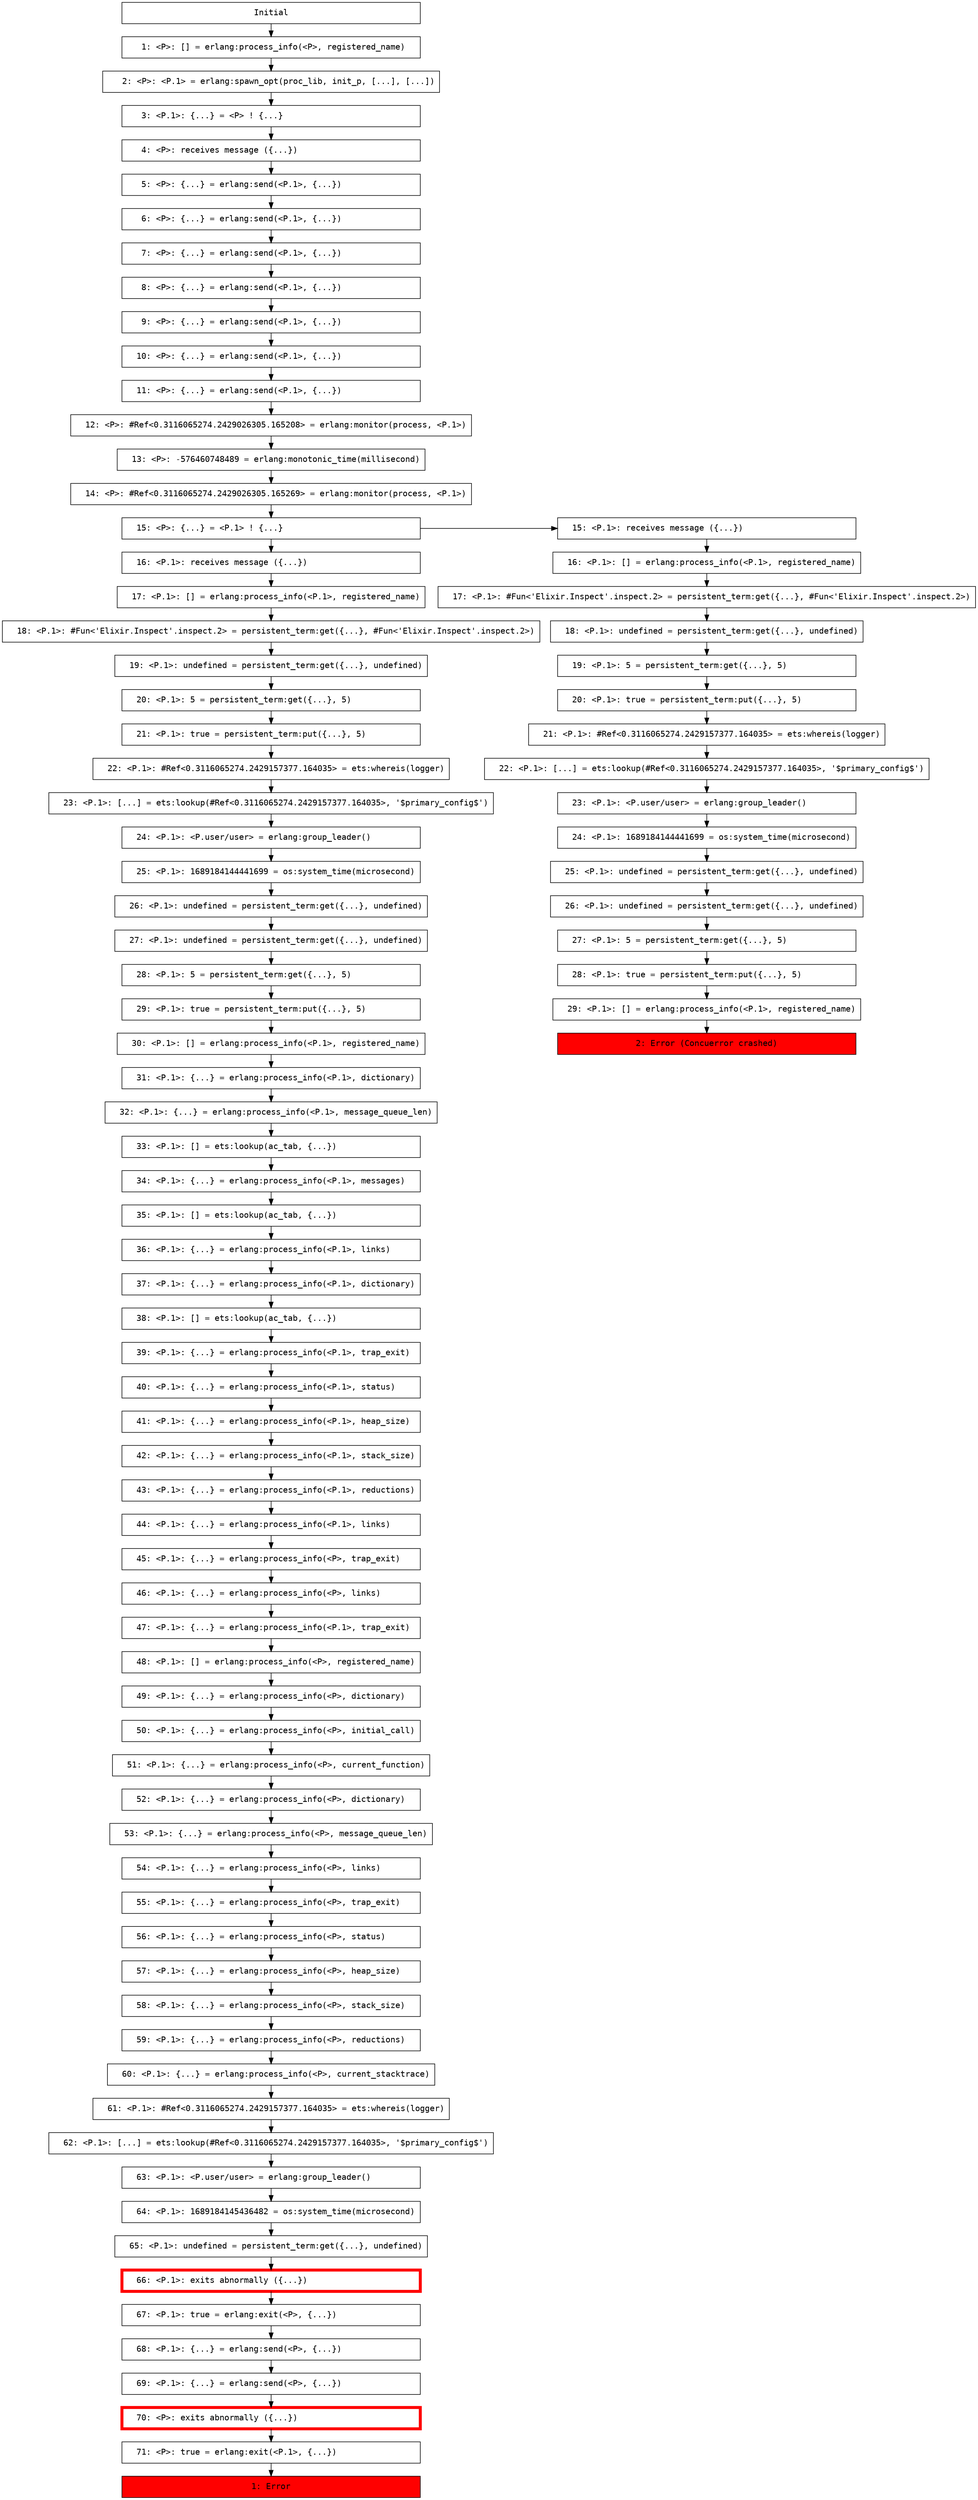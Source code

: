 digraph {
  graph [ranksep=0.3]
  node [shape=box,width=7,fontname=Monospace]
  "init" [label="Initial"];
  subgraph interleaving_1 {
    "{1,1}" [label="   1: <P>: [] = erlang:process_info(<P>, registered_name)\l"];
    "init" -> "{1,1}" [weight=1000];
    "{1,2}" [label="   2: <P>: <P.1> = erlang:spawn_opt(proc_lib, init_p, [...], [...])\l"];
    "{1,1}" -> "{1,2}" [weight=1000];
    "{1,3}" [label="   3: <P.1>: {...} = <P> ! {...}\l"];
    "{1,2}" -> "{1,3}" [weight=1000];
    "{1,4}" [label="   4: <P>: receives message ({...})\l"];
    "{1,3}" -> "{1,4}" [weight=1000];
    "{1,5}" [label="   5: <P>: {...} = erlang:send(<P.1>, {...})\l"];
    "{1,4}" -> "{1,5}" [weight=1000];
    "{1,6}" [label="   6: <P>: {...} = erlang:send(<P.1>, {...})\l"];
    "{1,5}" -> "{1,6}" [weight=1000];
    "{1,7}" [label="   7: <P>: {...} = erlang:send(<P.1>, {...})\l"];
    "{1,6}" -> "{1,7}" [weight=1000];
    "{1,8}" [label="   8: <P>: {...} = erlang:send(<P.1>, {...})\l"];
    "{1,7}" -> "{1,8}" [weight=1000];
    "{1,9}" [label="   9: <P>: {...} = erlang:send(<P.1>, {...})\l"];
    "{1,8}" -> "{1,9}" [weight=1000];
    "{1,10}" [label="  10: <P>: {...} = erlang:send(<P.1>, {...})\l"];
    "{1,9}" -> "{1,10}" [weight=1000];
    "{1,11}" [label="  11: <P>: {...} = erlang:send(<P.1>, {...})\l"];
    "{1,10}" -> "{1,11}" [weight=1000];
    "{1,12}" [label="  12: <P>: #Ref<0.3116065274.2429026305.165208> = erlang:monitor(process, <P.1>)\l"];
    "{1,11}" -> "{1,12}" [weight=1000];
    "{1,13}" [label="  13: <P>: -576460748489 = erlang:monotonic_time(millisecond)\l"];
    "{1,12}" -> "{1,13}" [weight=1000];
    "{1,14}" [label="  14: <P>: #Ref<0.3116065274.2429026305.165269> = erlang:monitor(process, <P.1>)\l"];
    "{1,13}" -> "{1,14}" [weight=1000];
    "{1,15}" [label="  15: <P>: {...} = <P.1> ! {...}\l"];
    "{1,14}" -> "{1,15}" [weight=1000];
    "{1,16}" [label="  16: <P.1>: receives message ({...})\l"];
    "{1,15}" -> "{1,16}" [weight=1000];
    "{1,17}" [label="  17: <P.1>: [] = erlang:process_info(<P.1>, registered_name)\l"];
    "{1,16}" -> "{1,17}" [weight=1000];
    "{1,18}" [label="  18: <P.1>: #Fun<'Elixir.Inspect'.inspect.2> = persistent_term:get({...}, #Fun<'Elixir.Inspect'.inspect.2>)\l"];
    "{1,17}" -> "{1,18}" [weight=1000];
    "{1,19}" [label="  19: <P.1>: undefined = persistent_term:get({...}, undefined)\l"];
    "{1,18}" -> "{1,19}" [weight=1000];
    "{1,20}" [label="  20: <P.1>: 5 = persistent_term:get({...}, 5)\l"];
    "{1,19}" -> "{1,20}" [weight=1000];
    "{1,21}" [label="  21: <P.1>: true = persistent_term:put({...}, 5)\l"];
    "{1,20}" -> "{1,21}" [weight=1000];
    "{1,22}" [label="  22: <P.1>: #Ref<0.3116065274.2429157377.164035> = ets:whereis(logger)\l"];
    "{1,21}" -> "{1,22}" [weight=1000];
    "{1,23}" [label="  23: <P.1>: [...] = ets:lookup(#Ref<0.3116065274.2429157377.164035>, '$primary_config$')\l"];
    "{1,22}" -> "{1,23}" [weight=1000];
    "{1,24}" [label="  24: <P.1>: <P.user/user> = erlang:group_leader()\l"];
    "{1,23}" -> "{1,24}" [weight=1000];
    "{1,25}" [label="  25: <P.1>: 1689184144441699 = os:system_time(microsecond)\l"];
    "{1,24}" -> "{1,25}" [weight=1000];
    "{1,26}" [label="  26: <P.1>: undefined = persistent_term:get({...}, undefined)\l"];
    "{1,25}" -> "{1,26}" [weight=1000];
    "{1,27}" [label="  27: <P.1>: undefined = persistent_term:get({...}, undefined)\l"];
    "{1,26}" -> "{1,27}" [weight=1000];
    "{1,28}" [label="  28: <P.1>: 5 = persistent_term:get({...}, 5)\l"];
    "{1,27}" -> "{1,28}" [weight=1000];
    "{1,29}" [label="  29: <P.1>: true = persistent_term:put({...}, 5)\l"];
    "{1,28}" -> "{1,29}" [weight=1000];
    "{1,30}" [label="  30: <P.1>: [] = erlang:process_info(<P.1>, registered_name)\l"];
    "{1,29}" -> "{1,30}" [weight=1000];
    "{1,31}" [label="  31: <P.1>: {...} = erlang:process_info(<P.1>, dictionary)\l"];
    "{1,30}" -> "{1,31}" [weight=1000];
    "{1,32}" [label="  32: <P.1>: {...} = erlang:process_info(<P.1>, message_queue_len)\l"];
    "{1,31}" -> "{1,32}" [weight=1000];
    "{1,33}" [label="  33: <P.1>: [] = ets:lookup(ac_tab, {...})\l"];
    "{1,32}" -> "{1,33}" [weight=1000];
    "{1,34}" [label="  34: <P.1>: {...} = erlang:process_info(<P.1>, messages)\l"];
    "{1,33}" -> "{1,34}" [weight=1000];
    "{1,35}" [label="  35: <P.1>: [] = ets:lookup(ac_tab, {...})\l"];
    "{1,34}" -> "{1,35}" [weight=1000];
    "{1,36}" [label="  36: <P.1>: {...} = erlang:process_info(<P.1>, links)\l"];
    "{1,35}" -> "{1,36}" [weight=1000];
    "{1,37}" [label="  37: <P.1>: {...} = erlang:process_info(<P.1>, dictionary)\l"];
    "{1,36}" -> "{1,37}" [weight=1000];
    "{1,38}" [label="  38: <P.1>: [] = ets:lookup(ac_tab, {...})\l"];
    "{1,37}" -> "{1,38}" [weight=1000];
    "{1,39}" [label="  39: <P.1>: {...} = erlang:process_info(<P.1>, trap_exit)\l"];
    "{1,38}" -> "{1,39}" [weight=1000];
    "{1,40}" [label="  40: <P.1>: {...} = erlang:process_info(<P.1>, status)\l"];
    "{1,39}" -> "{1,40}" [weight=1000];
    "{1,41}" [label="  41: <P.1>: {...} = erlang:process_info(<P.1>, heap_size)\l"];
    "{1,40}" -> "{1,41}" [weight=1000];
    "{1,42}" [label="  42: <P.1>: {...} = erlang:process_info(<P.1>, stack_size)\l"];
    "{1,41}" -> "{1,42}" [weight=1000];
    "{1,43}" [label="  43: <P.1>: {...} = erlang:process_info(<P.1>, reductions)\l"];
    "{1,42}" -> "{1,43}" [weight=1000];
    "{1,44}" [label="  44: <P.1>: {...} = erlang:process_info(<P.1>, links)\l"];
    "{1,43}" -> "{1,44}" [weight=1000];
    "{1,45}" [label="  45: <P.1>: {...} = erlang:process_info(<P>, trap_exit)\l"];
    "{1,44}" -> "{1,45}" [weight=1000];
    "{1,46}" [label="  46: <P.1>: {...} = erlang:process_info(<P>, links)\l"];
    "{1,45}" -> "{1,46}" [weight=1000];
    "{1,47}" [label="  47: <P.1>: {...} = erlang:process_info(<P.1>, trap_exit)\l"];
    "{1,46}" -> "{1,47}" [weight=1000];
    "{1,48}" [label="  48: <P.1>: [] = erlang:process_info(<P>, registered_name)\l"];
    "{1,47}" -> "{1,48}" [weight=1000];
    "{1,49}" [label="  49: <P.1>: {...} = erlang:process_info(<P>, dictionary)\l"];
    "{1,48}" -> "{1,49}" [weight=1000];
    "{1,50}" [label="  50: <P.1>: {...} = erlang:process_info(<P>, initial_call)\l"];
    "{1,49}" -> "{1,50}" [weight=1000];
    "{1,51}" [label="  51: <P.1>: {...} = erlang:process_info(<P>, current_function)\l"];
    "{1,50}" -> "{1,51}" [weight=1000];
    "{1,52}" [label="  52: <P.1>: {...} = erlang:process_info(<P>, dictionary)\l"];
    "{1,51}" -> "{1,52}" [weight=1000];
    "{1,53}" [label="  53: <P.1>: {...} = erlang:process_info(<P>, message_queue_len)\l"];
    "{1,52}" -> "{1,53}" [weight=1000];
    "{1,54}" [label="  54: <P.1>: {...} = erlang:process_info(<P>, links)\l"];
    "{1,53}" -> "{1,54}" [weight=1000];
    "{1,55}" [label="  55: <P.1>: {...} = erlang:process_info(<P>, trap_exit)\l"];
    "{1,54}" -> "{1,55}" [weight=1000];
    "{1,56}" [label="  56: <P.1>: {...} = erlang:process_info(<P>, status)\l"];
    "{1,55}" -> "{1,56}" [weight=1000];
    "{1,57}" [label="  57: <P.1>: {...} = erlang:process_info(<P>, heap_size)\l"];
    "{1,56}" -> "{1,57}" [weight=1000];
    "{1,58}" [label="  58: <P.1>: {...} = erlang:process_info(<P>, stack_size)\l"];
    "{1,57}" -> "{1,58}" [weight=1000];
    "{1,59}" [label="  59: <P.1>: {...} = erlang:process_info(<P>, reductions)\l"];
    "{1,58}" -> "{1,59}" [weight=1000];
    "{1,60}" [label="  60: <P.1>: {...} = erlang:process_info(<P>, current_stacktrace)\l"];
    "{1,59}" -> "{1,60}" [weight=1000];
    "{1,61}" [label="  61: <P.1>: #Ref<0.3116065274.2429157377.164035> = ets:whereis(logger)\l"];
    "{1,60}" -> "{1,61}" [weight=1000];
    "{1,62}" [label="  62: <P.1>: [...] = ets:lookup(#Ref<0.3116065274.2429157377.164035>, '$primary_config$')\l"];
    "{1,61}" -> "{1,62}" [weight=1000];
    "{1,63}" [label="  63: <P.1>: <P.user/user> = erlang:group_leader()\l"];
    "{1,62}" -> "{1,63}" [weight=1000];
    "{1,64}" [label="  64: <P.1>: 1689184145436482 = os:system_time(microsecond)\l"];
    "{1,63}" -> "{1,64}" [weight=1000];
    "{1,65}" [label="  65: <P.1>: undefined = persistent_term:get({...}, undefined)\l"];
    "{1,64}" -> "{1,65}" [weight=1000];
    "{1,66}" [label="  66: <P.1>: exits abnormally ({...})\l",color=red,penwidth=5];
    "{1,65}" -> "{1,66}" [weight=1000];
    "{1,67}" [label="  67: <P.1>: true = erlang:exit(<P>, {...})\l"];
    "{1,66}" -> "{1,67}" [weight=1000];
    "{1,68}" [label="  68: <P.1>: {...} = erlang:send(<P>, {...})\l"];
    "{1,67}" -> "{1,68}" [weight=1000];
    "{1,69}" [label="  69: <P.1>: {...} = erlang:send(<P>, {...})\l"];
    "{1,68}" -> "{1,69}" [weight=1000];
    "{1,70}" [label="  70: <P>: exits abnormally ({...})\l",color=red,penwidth=5];
    "{1,69}" -> "{1,70}" [weight=1000];
    "{1,71}" [label="  71: <P>: true = erlang:exit(<P.1>, {...})\l"];
    "{1,70}" -> "{1,71}" [weight=1000];
    "{1,final}" [label="1: Error",style=filled,fillcolor=red];
    "{1,71}" -> "{1,final}" [weight=1000];
  }
  subgraph interleaving_2 {
    "{2,15}" [label="  15: <P.1>: receives message ({...})\l"];
    "{1,14}" -> "{2,15}" [style=invis,weight=1];
    "{1,15}" -> "{2,15}" [constraint=false];
    "{2,16}" [label="  16: <P.1>: [] = erlang:process_info(<P.1>, registered_name)\l"];
    "{2,15}" -> "{2,16}" [weight=1000];
    "{2,17}" [label="  17: <P.1>: #Fun<'Elixir.Inspect'.inspect.2> = persistent_term:get({...}, #Fun<'Elixir.Inspect'.inspect.2>)\l"];
    "{2,16}" -> "{2,17}" [weight=1000];
    "{2,18}" [label="  18: <P.1>: undefined = persistent_term:get({...}, undefined)\l"];
    "{2,17}" -> "{2,18}" [weight=1000];
    "{2,19}" [label="  19: <P.1>: 5 = persistent_term:get({...}, 5)\l"];
    "{2,18}" -> "{2,19}" [weight=1000];
    "{2,20}" [label="  20: <P.1>: true = persistent_term:put({...}, 5)\l"];
    "{2,19}" -> "{2,20}" [weight=1000];
    "{2,21}" [label="  21: <P.1>: #Ref<0.3116065274.2429157377.164035> = ets:whereis(logger)\l"];
    "{2,20}" -> "{2,21}" [weight=1000];
    "{2,22}" [label="  22: <P.1>: [...] = ets:lookup(#Ref<0.3116065274.2429157377.164035>, '$primary_config$')\l"];
    "{2,21}" -> "{2,22}" [weight=1000];
    "{2,23}" [label="  23: <P.1>: <P.user/user> = erlang:group_leader()\l"];
    "{2,22}" -> "{2,23}" [weight=1000];
    "{2,24}" [label="  24: <P.1>: 1689184144441699 = os:system_time(microsecond)\l"];
    "{2,23}" -> "{2,24}" [weight=1000];
    "{2,25}" [label="  25: <P.1>: undefined = persistent_term:get({...}, undefined)\l"];
    "{2,24}" -> "{2,25}" [weight=1000];
    "{2,26}" [label="  26: <P.1>: undefined = persistent_term:get({...}, undefined)\l"];
    "{2,25}" -> "{2,26}" [weight=1000];
    "{2,27}" [label="  27: <P.1>: 5 = persistent_term:get({...}, 5)\l"];
    "{2,26}" -> "{2,27}" [weight=1000];
    "{2,28}" [label="  28: <P.1>: true = persistent_term:put({...}, 5)\l"];
    "{2,27}" -> "{2,28}" [weight=1000];
    "{2,29}" [label="  29: <P.1>: [] = erlang:process_info(<P.1>, registered_name)\l"];
    "{2,28}" -> "{2,29}" [weight=1000];
    "{2,final}" [label="2: Error (Concuerror crashed)",style=filled,fillcolor=red];
    "{2,29}" -> "{2,final}" [weight=1000];
  }
}
